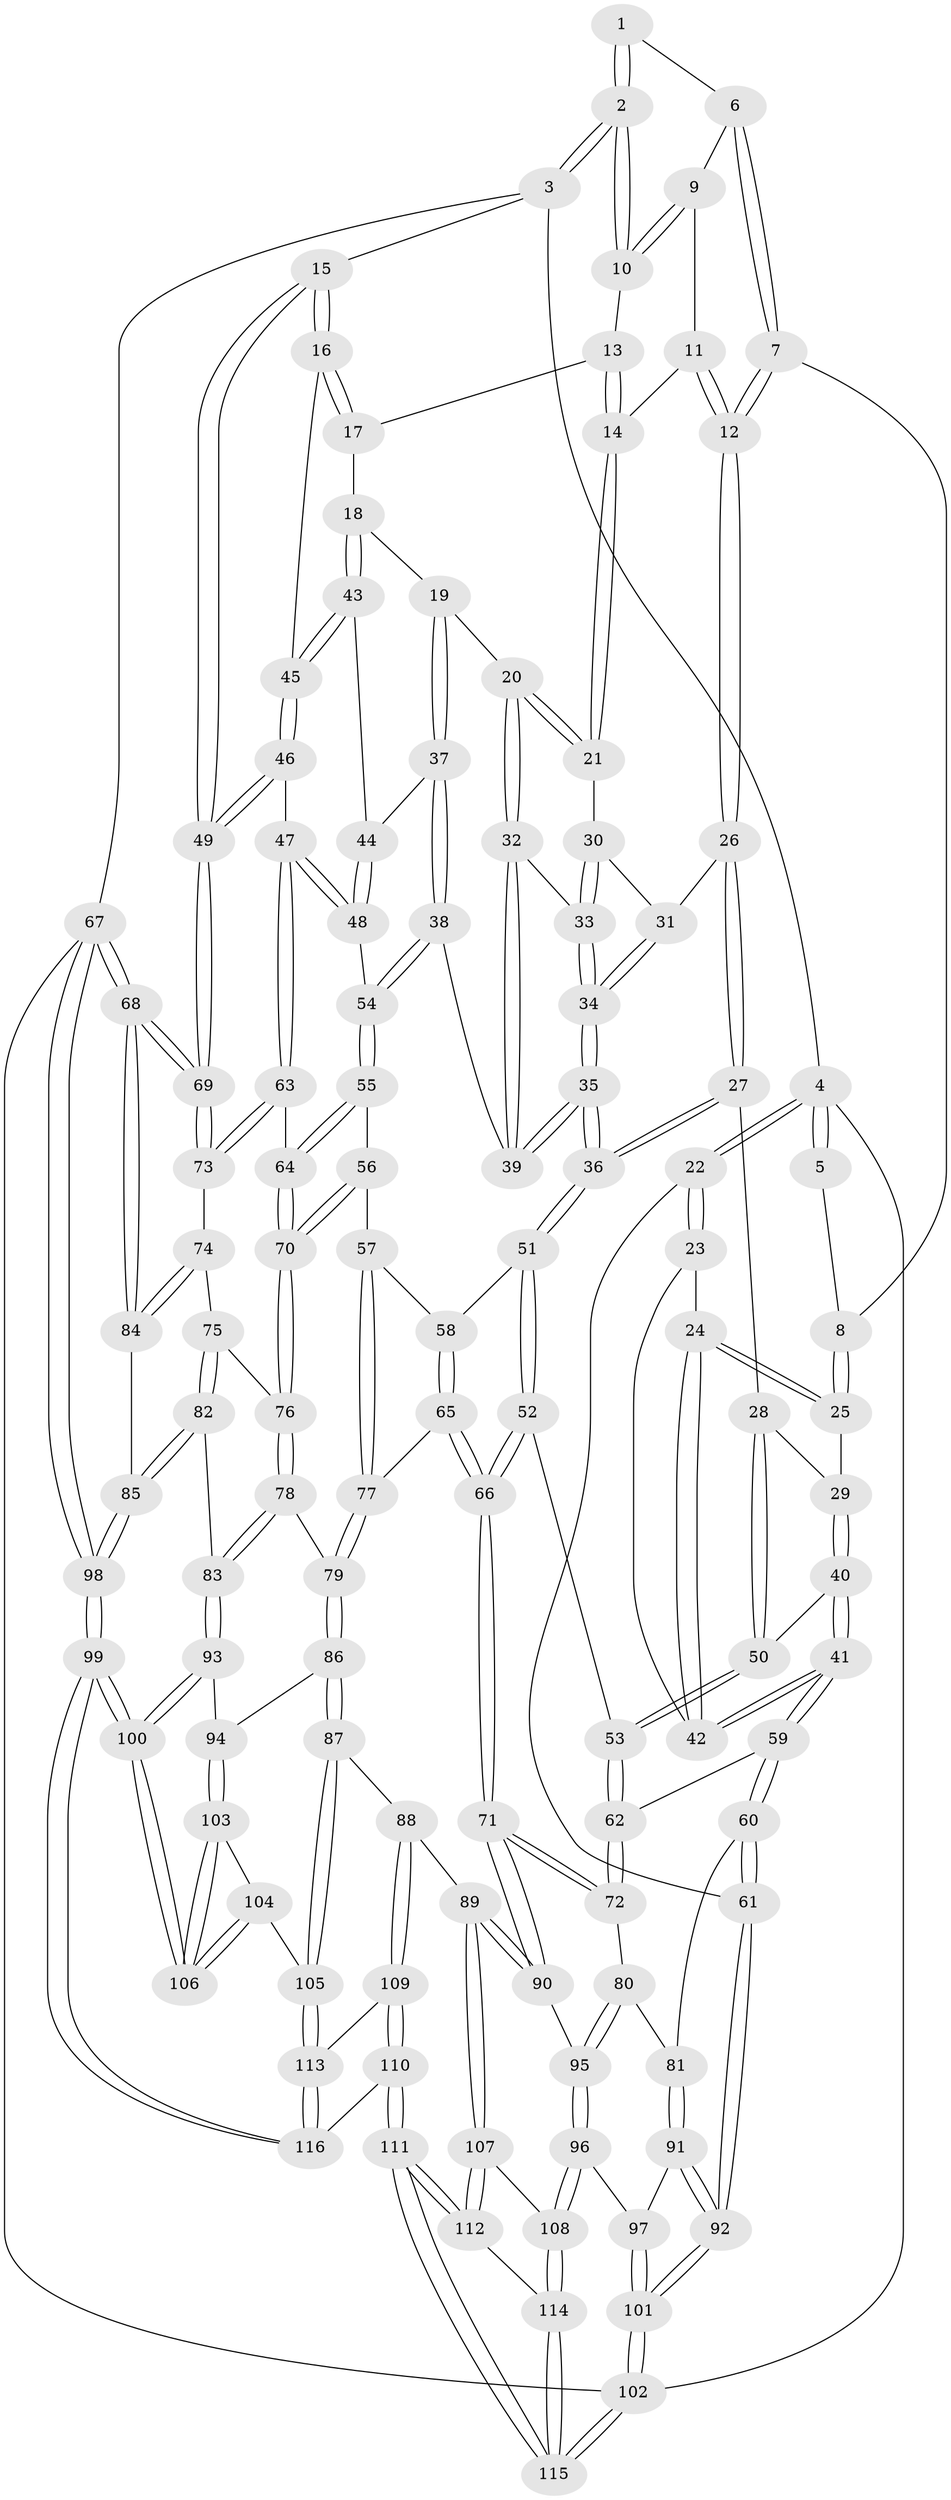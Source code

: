 // Generated by graph-tools (version 1.1) at 2025/51/03/09/25 03:51:03]
// undirected, 116 vertices, 287 edges
graph export_dot {
graph [start="1"]
  node [color=gray90,style=filled];
  1 [pos="+0.5514009790011745+0"];
  2 [pos="+1+0"];
  3 [pos="+1+0"];
  4 [pos="+0+0"];
  5 [pos="+0.24342090108306666+0"];
  6 [pos="+0.5514073421189435+0"];
  7 [pos="+0.3463024106569736+0.15535274780315364"];
  8 [pos="+0.22541269394540756+0.11698354610763274"];
  9 [pos="+0.5615282638798479+0"];
  10 [pos="+0.7627794651156772+0.13922883114555493"];
  11 [pos="+0.5573632463312629+0.07064703529670405"];
  12 [pos="+0.41261900075355834+0.20829077496665002"];
  13 [pos="+0.7582426500723883+0.1517097082518496"];
  14 [pos="+0.6135203467182074+0.1853489942530128"];
  15 [pos="+1+0"];
  16 [pos="+1+0.18376827503240173"];
  17 [pos="+0.7754248785975805+0.20325315165201685"];
  18 [pos="+0.7740462546668758+0.27820907219749286"];
  19 [pos="+0.6314305308045298+0.2600952117478684"];
  20 [pos="+0.6194066963152612+0.2427302262856164"];
  21 [pos="+0.6088227412289742+0.2187690930383456"];
  22 [pos="+0+0.14807945254727892"];
  23 [pos="+0+0.17417002802125628"];
  24 [pos="+0.12045463502277215+0.20173564603154753"];
  25 [pos="+0.16174731266812906+0.18979764882077313"];
  26 [pos="+0.418069264761902+0.2276203933987844"];
  27 [pos="+0.3241009188971055+0.33737266600736565"];
  28 [pos="+0.31365742469480623+0.33863969371367797"];
  29 [pos="+0.20828207134934504+0.2543097984302555"];
  30 [pos="+0.4911276378057535+0.2538477350708789"];
  31 [pos="+0.43518988594203784+0.2407342490649426"];
  32 [pos="+0.5373766468753887+0.3205656417862457"];
  33 [pos="+0.5223729348420483+0.31575242388998087"];
  34 [pos="+0.46063467917077383+0.39226101189353596"];
  35 [pos="+0.45680871913685156+0.41628519618761234"];
  36 [pos="+0.4398633953195457+0.43114401947803294"];
  37 [pos="+0.6283808130568145+0.3786205466803232"];
  38 [pos="+0.6142178017598967+0.4066541959085193"];
  39 [pos="+0.6116283274838451+0.4060982614135108"];
  40 [pos="+0.192669508179293+0.4366787406866115"];
  41 [pos="+0.11539229923324011+0.4966243766068092"];
  42 [pos="+0.10647631090059197+0.4222211454931565"];
  43 [pos="+0.7745393142105869+0.27901780259585035"];
  44 [pos="+0.7567335849011224+0.3345420842747099"];
  45 [pos="+0.9096789329961156+0.3052963098274275"];
  46 [pos="+0.890260606121008+0.49063631717080813"];
  47 [pos="+0.8902490311070074+0.4906444605042767"];
  48 [pos="+0.7813533625887547+0.419023544913174"];
  49 [pos="+1+0.48365592814363845"];
  50 [pos="+0.27116458202448923+0.4114781310781443"];
  51 [pos="+0.4328054121084309+0.45967148718470185"];
  52 [pos="+0.37029907207490237+0.5031109379335028"];
  53 [pos="+0.34348173582898034+0.5055314192387355"];
  54 [pos="+0.6380728860024707+0.4582068659560991"];
  55 [pos="+0.6379178709304322+0.4634907677498222"];
  56 [pos="+0.6353599107261851+0.48612896428203545"];
  57 [pos="+0.5866077962499259+0.556833838835773"];
  58 [pos="+0.4551779990367741+0.4849706878757519"];
  59 [pos="+0.10833430782456353+0.5124788371865631"];
  60 [pos="+0.047157860805896276+0.5436640670804559"];
  61 [pos="+0+0.569124432699689"];
  62 [pos="+0.24625476787115785+0.581939082705945"];
  63 [pos="+0.8894257110710514+0.4923208306305823"];
  64 [pos="+0.8559956561708123+0.514272607798578"];
  65 [pos="+0.4677766816702815+0.6707161354878247"];
  66 [pos="+0.4291063585305879+0.6931911934609715"];
  67 [pos="+1+1"];
  68 [pos="+1+1"];
  69 [pos="+1+0.7129887066651098"];
  70 [pos="+0.7736909845996405+0.5771898165514683"];
  71 [pos="+0.41251739471242266+0.712350887311401"];
  72 [pos="+0.26862414144323793+0.6366615140736658"];
  73 [pos="+0.9192619486233315+0.6278217914436317"];
  74 [pos="+0.9133668563172801+0.6424430731932718"];
  75 [pos="+0.8301195750153649+0.6723390539103716"];
  76 [pos="+0.763029304031618+0.6061458968353195"];
  77 [pos="+0.5794648512476823+0.6379267586588787"];
  78 [pos="+0.6822830057432354+0.6855479017507529"];
  79 [pos="+0.6486284534113292+0.691631575330903"];
  80 [pos="+0.1878845438978034+0.7467556031908191"];
  81 [pos="+0.1435976344935941+0.728999903627936"];
  82 [pos="+0.8209126825135338+0.7563492166290862"];
  83 [pos="+0.7929451381519621+0.7611644321686996"];
  84 [pos="+0.9181942038401563+0.7042599301743633"];
  85 [pos="+0.8426145529323905+0.7636621753244135"];
  86 [pos="+0.6302045806376558+0.7898559713058613"];
  87 [pos="+0.5387216704937321+0.8549105649811398"];
  88 [pos="+0.4680498922530939+0.8447543457053286"];
  89 [pos="+0.44264232229390604+0.8329397045024092"];
  90 [pos="+0.40796543372498834+0.7696199270635958"];
  91 [pos="+0.04119839211910952+0.7875909589204203"];
  92 [pos="+0+0.7920869362100362"];
  93 [pos="+0.74796515482798+0.8568934551640642"];
  94 [pos="+0.6903785897952713+0.8454285257923636"];
  95 [pos="+0.22340901016260745+0.8292827747038298"];
  96 [pos="+0.2127911612050667+0.857550912561323"];
  97 [pos="+0.14314612099126434+0.8686929326179806"];
  98 [pos="+1+1"];
  99 [pos="+1+1"];
  100 [pos="+0.9059047676305079+1"];
  101 [pos="+0+1"];
  102 [pos="+0+1"];
  103 [pos="+0.6618362326950884+0.9068134787454516"];
  104 [pos="+0.6214175906379003+0.9310441296959878"];
  105 [pos="+0.5896735852191731+0.9402211741577067"];
  106 [pos="+0.790972811196025+1"];
  107 [pos="+0.3974231934371907+0.9008890128378398"];
  108 [pos="+0.22902657158456022+0.9033698482645346"];
  109 [pos="+0.4778010017475918+0.9199715331288247"];
  110 [pos="+0.4490874124606282+1"];
  111 [pos="+0.3636147876500811+1"];
  112 [pos="+0.3423121444928528+1"];
  113 [pos="+0.5798768365790073+1"];
  114 [pos="+0.229416568224163+0.9083682177054725"];
  115 [pos="+0+1"];
  116 [pos="+0.5811632925564449+1"];
  1 -- 2;
  1 -- 2;
  1 -- 6;
  2 -- 3;
  2 -- 3;
  2 -- 10;
  2 -- 10;
  3 -- 4;
  3 -- 15;
  3 -- 67;
  4 -- 5;
  4 -- 5;
  4 -- 22;
  4 -- 22;
  4 -- 102;
  5 -- 8;
  6 -- 7;
  6 -- 7;
  6 -- 9;
  7 -- 8;
  7 -- 12;
  7 -- 12;
  8 -- 25;
  8 -- 25;
  9 -- 10;
  9 -- 10;
  9 -- 11;
  10 -- 13;
  11 -- 12;
  11 -- 12;
  11 -- 14;
  12 -- 26;
  12 -- 26;
  13 -- 14;
  13 -- 14;
  13 -- 17;
  14 -- 21;
  14 -- 21;
  15 -- 16;
  15 -- 16;
  15 -- 49;
  15 -- 49;
  16 -- 17;
  16 -- 17;
  16 -- 45;
  17 -- 18;
  18 -- 19;
  18 -- 43;
  18 -- 43;
  19 -- 20;
  19 -- 37;
  19 -- 37;
  20 -- 21;
  20 -- 21;
  20 -- 32;
  20 -- 32;
  21 -- 30;
  22 -- 23;
  22 -- 23;
  22 -- 61;
  23 -- 24;
  23 -- 42;
  24 -- 25;
  24 -- 25;
  24 -- 42;
  24 -- 42;
  25 -- 29;
  26 -- 27;
  26 -- 27;
  26 -- 31;
  27 -- 28;
  27 -- 36;
  27 -- 36;
  28 -- 29;
  28 -- 50;
  28 -- 50;
  29 -- 40;
  29 -- 40;
  30 -- 31;
  30 -- 33;
  30 -- 33;
  31 -- 34;
  31 -- 34;
  32 -- 33;
  32 -- 39;
  32 -- 39;
  33 -- 34;
  33 -- 34;
  34 -- 35;
  34 -- 35;
  35 -- 36;
  35 -- 36;
  35 -- 39;
  35 -- 39;
  36 -- 51;
  36 -- 51;
  37 -- 38;
  37 -- 38;
  37 -- 44;
  38 -- 39;
  38 -- 54;
  38 -- 54;
  40 -- 41;
  40 -- 41;
  40 -- 50;
  41 -- 42;
  41 -- 42;
  41 -- 59;
  41 -- 59;
  43 -- 44;
  43 -- 45;
  43 -- 45;
  44 -- 48;
  44 -- 48;
  45 -- 46;
  45 -- 46;
  46 -- 47;
  46 -- 49;
  46 -- 49;
  47 -- 48;
  47 -- 48;
  47 -- 63;
  47 -- 63;
  48 -- 54;
  49 -- 69;
  49 -- 69;
  50 -- 53;
  50 -- 53;
  51 -- 52;
  51 -- 52;
  51 -- 58;
  52 -- 53;
  52 -- 66;
  52 -- 66;
  53 -- 62;
  53 -- 62;
  54 -- 55;
  54 -- 55;
  55 -- 56;
  55 -- 64;
  55 -- 64;
  56 -- 57;
  56 -- 70;
  56 -- 70;
  57 -- 58;
  57 -- 77;
  57 -- 77;
  58 -- 65;
  58 -- 65;
  59 -- 60;
  59 -- 60;
  59 -- 62;
  60 -- 61;
  60 -- 61;
  60 -- 81;
  61 -- 92;
  61 -- 92;
  62 -- 72;
  62 -- 72;
  63 -- 64;
  63 -- 73;
  63 -- 73;
  64 -- 70;
  64 -- 70;
  65 -- 66;
  65 -- 66;
  65 -- 77;
  66 -- 71;
  66 -- 71;
  67 -- 68;
  67 -- 68;
  67 -- 98;
  67 -- 98;
  67 -- 102;
  68 -- 69;
  68 -- 69;
  68 -- 84;
  68 -- 84;
  69 -- 73;
  69 -- 73;
  70 -- 76;
  70 -- 76;
  71 -- 72;
  71 -- 72;
  71 -- 90;
  71 -- 90;
  72 -- 80;
  73 -- 74;
  74 -- 75;
  74 -- 84;
  74 -- 84;
  75 -- 76;
  75 -- 82;
  75 -- 82;
  76 -- 78;
  76 -- 78;
  77 -- 79;
  77 -- 79;
  78 -- 79;
  78 -- 83;
  78 -- 83;
  79 -- 86;
  79 -- 86;
  80 -- 81;
  80 -- 95;
  80 -- 95;
  81 -- 91;
  81 -- 91;
  82 -- 83;
  82 -- 85;
  82 -- 85;
  83 -- 93;
  83 -- 93;
  84 -- 85;
  85 -- 98;
  85 -- 98;
  86 -- 87;
  86 -- 87;
  86 -- 94;
  87 -- 88;
  87 -- 105;
  87 -- 105;
  88 -- 89;
  88 -- 109;
  88 -- 109;
  89 -- 90;
  89 -- 90;
  89 -- 107;
  89 -- 107;
  90 -- 95;
  91 -- 92;
  91 -- 92;
  91 -- 97;
  92 -- 101;
  92 -- 101;
  93 -- 94;
  93 -- 100;
  93 -- 100;
  94 -- 103;
  94 -- 103;
  95 -- 96;
  95 -- 96;
  96 -- 97;
  96 -- 108;
  96 -- 108;
  97 -- 101;
  97 -- 101;
  98 -- 99;
  98 -- 99;
  99 -- 100;
  99 -- 100;
  99 -- 116;
  99 -- 116;
  100 -- 106;
  100 -- 106;
  101 -- 102;
  101 -- 102;
  102 -- 115;
  102 -- 115;
  103 -- 104;
  103 -- 106;
  103 -- 106;
  104 -- 105;
  104 -- 106;
  104 -- 106;
  105 -- 113;
  105 -- 113;
  107 -- 108;
  107 -- 112;
  107 -- 112;
  108 -- 114;
  108 -- 114;
  109 -- 110;
  109 -- 110;
  109 -- 113;
  110 -- 111;
  110 -- 111;
  110 -- 116;
  111 -- 112;
  111 -- 112;
  111 -- 115;
  111 -- 115;
  112 -- 114;
  113 -- 116;
  113 -- 116;
  114 -- 115;
  114 -- 115;
}
